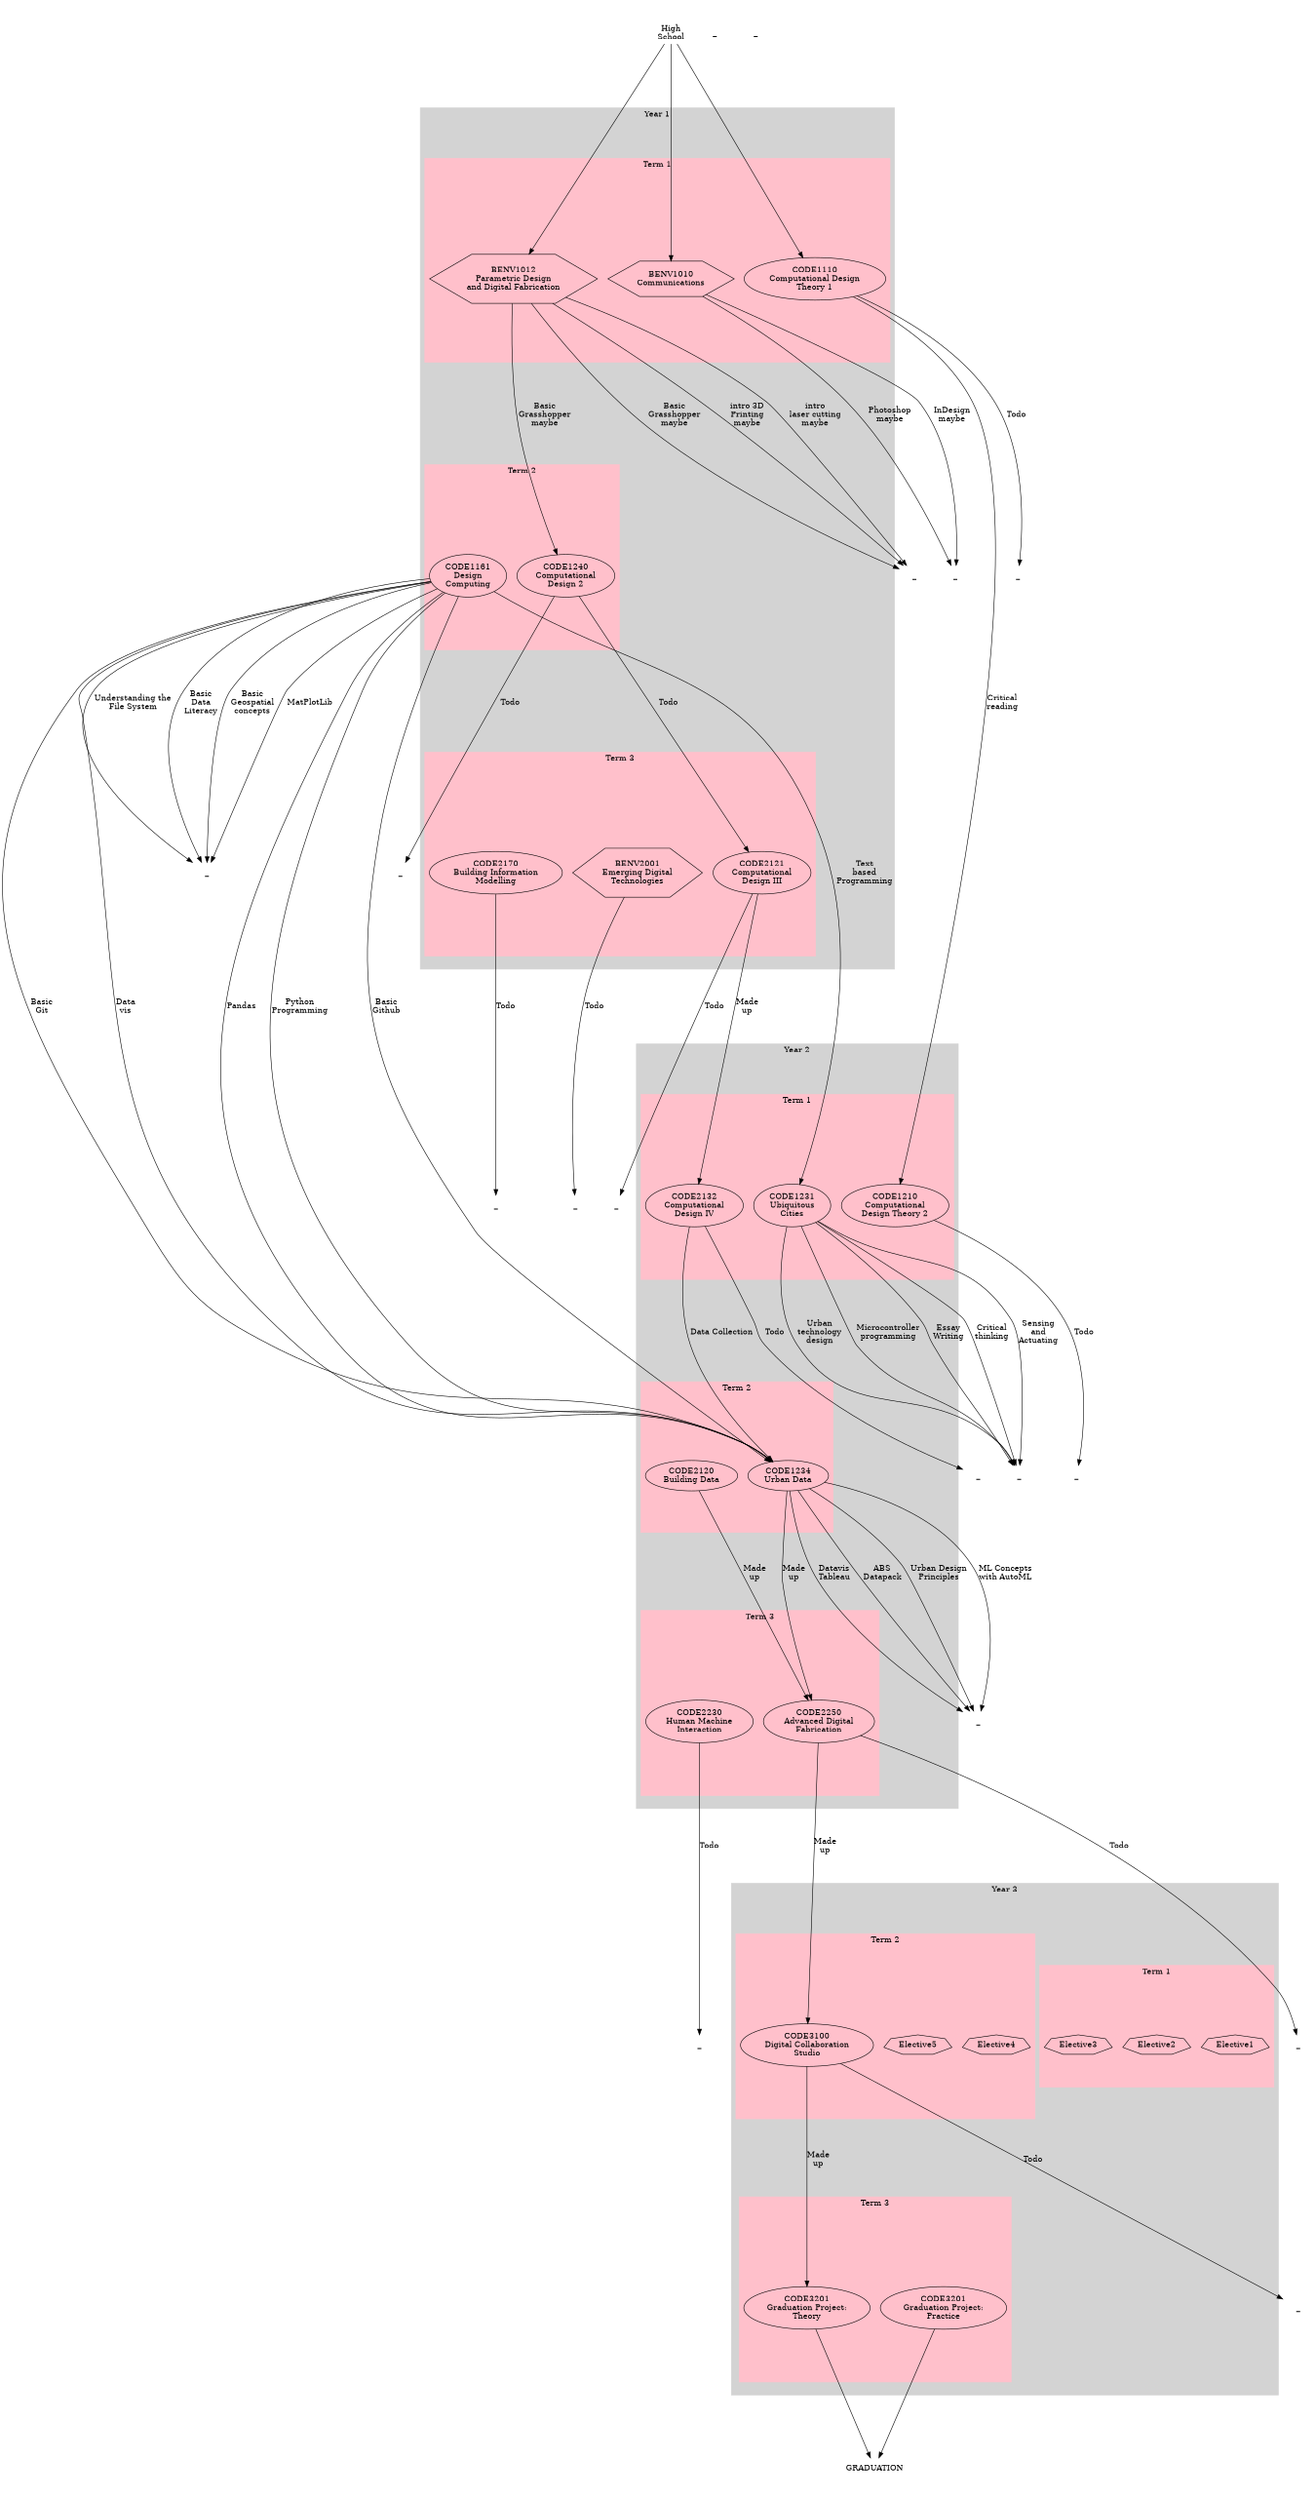 digraph G {
    // rankdir=LR; // Delete the slashes if you prefer this to run left to right
    
    // Spread it out a bit
    // size = "8.33,16.66!"; // 1200x600 at 72px/in, "!" to force
    size = "9,20!"; // 1200x600 at 72px/in, "!" to force
    ratio = "fill"; // see https://graphviz.gitlab.io/_pages/doc/info/attrs.html#d:ratio


    HighSchool [label="High\nSchool" shape=plaintext]
    HighSchool -> BENV1012
    HighSchool -> BENV1010
    HighSchool -> CODE1110
    
    subgraph cluster_y1 {
        label = "Year 1";
        style=filled;
		color=lightgrey;
        subgraph cluster_y1_t1 {
            label = "Term 1";
		    color=pink;
            BENV1012 [label="BENV1012\nParametric Design\nand Digital Fabrication" shape=hexagon]
            BENV1010 [label="BENV1010\nCommunications" shape=hexagon]
            CODE1110 [label="CODE1110\nComputational Design\nTheory 1"]
            rank = same; BENV1012; BENV1010; CODE1110;
          }
          subgraph cluster_y1_t2 {
            label = "Term 2";
            color=pink;
            CODE1240 [label="CODE1240\nComputational\nDesign 2"]
            CODE1161 [label="CODE1161\nDesign\nComputing"]
            rank = same; CODE1240; CODE1161;
          }
          subgraph cluster_y1_t3 {
              label = "Term 3";
              color=pink;
              CODE2121 [label="CODE2121\nComputational\nDesign III"]
              CODE2170 [label="CODE2170\nBuilding Information\nModelling"]
              BENV2001 [label="BENV2001\nEmerging Digital\nTechnologies" shape=hexagon]
              rank = same; CODE2170; CODE2121; BENV2001;
          }
    }

    subgraph cluster_y2 {
        label = "Year 2";
        style=filled;
		color=lightgrey;
        subgraph cluster_y2_t1 {
            label = "Term 1";
            color=pink;
            CODE2132 [label="CODE2132\nComputational\nDesign IV"]
            CODE1210 [label="CODE1210\nComputational\nDesign Theory 2"]
            CODE1231 [label="CODE1231\nUbiquitous\nCities"]
            rank = same; CODE2132; CODE1210; CODE1231;
        }
        subgraph cluster_y2_t2 {
            label = "Term 2";
            color=pink;
            CODE2120 [label="CODE2120\nBuilding Data"]
            CODE1234 [label="CODE1234\nUrban Data"]
            rank = same; CODE2120; CODE1234;
        }
        subgraph cluster_y2_t3 {
            label = "Term 3";
            color=pink;
            CODE2230 [label="CODE2230\nHuman Machine\nInteraction"]
            CODE2250 [label="CODE2250\nAdvanced Digital\nFabrication"]
            rank = same; CODE2230;
        }
    }
    
    subgraph cluster_y3 {
        label = "Year 3";
        style=filled;
		color=lightgrey;
        subgraph cluster_y3_t1 {
            label = "Term 1";
            color=pink;
            Elective1 [shape=septagon]
            Elective2 [shape=septagon]
            Elective3 [shape=septagon]
        }
        subgraph cluster_y3_t2 {
            label = "Term 2";
            color=pink;
            Elective4 [shape=septagon]
            Elective5 [shape=septagon]
            CODE3100 [label="CODE3100\nDigital Collaboration\nStudio"]
        }
        subgraph cluster_y3_t3 {
            label = "Term 3";
            color=pink;
            CODE3201 [label="CODE3201\nGraduation Project:\nTheory"]
            CODE3202 [label="CODE3201\nGraduation Project:\nPractice"]
        }
    }

    subgraph grasshopper {
        label = "Grasshopper"
        color=green;
        
        BENV1012;
        CODE1240;
        CODE2121;

    }

    //Y1T1 skills:
    // Communications intoduces these skills
    dummyBENV1010 [label="_" shape=plaintext] //Placeholder for skills that don't go anywhere yet
    BENV1010 -> dummyBENV1010 [label="InDesign\nmaybe"]
    BENV1010 -> dummyBENV1010 [label="Photoshop\nmaybe"]

    // Parametric Design and Digital Fabrication intoduces these skills
    dummyBENV1012 [label="_" shape=plaintext] //Placeholder for skills that don't go anywhere yet
    BENV1012 -> dummyBENV1012 [label="Basic\nGrasshopper\nmaybe"]
    BENV1012 -> dummyBENV1012 [label="intro 3D\nPrinting\nmaybe"]
    BENV1012 -> dummyBENV1012 [label="intro\nlaser cutting\nmaybe"]
    BENV1012 -> CODE1240 [label="Basic\nGrasshopper\nmaybe"]
    
    dummyCODE1110 [label="_" shape=plaintext]
    CODE1110 -> dummyCODE1110 [label="Todo"]

    //Y1T2 skills
    // Design Computing intoduces these skills
    dummy1161 [label="_" shape=plaintext] //Placeholder for skills that don't go anywhere yet
    CODE1161 -> dummy1161 [label="Basic\nData\nLiteracy"]
    CODE1161 -> dummy1161 [label="Basic\nGeospatial\nconcepts"]
    CODE1161 -> dummy1161 [label="MatPlotLib"]
    CODE1161 -> dummy1161 [label="Understanding the\nFile System"]
    CODE1161 -> CODE1231 [label="Text\nbased\nProgramming"]
    CODE1161 -> CODE1234 [label="Data\nvis"]
    CODE1161 -> CODE1234 [label="Pandas"]
    CODE1161 -> CODE1234 [label="Python\nProgramming"]
    CODE1161 -> CODE1234 [label="Basic\nGithub"]
    CODE1161 -> CODE1234 [label="Basic\nGit"]
    // CODE1161 -> dummy1161 [label="CLO 1\nDemonstrate a synthesis\nof technical and\ntheoretical knowledge of\ndesign computing" color=orange]
    // CODE1161 -> dummy1161 [label="CLO 2\nApply design computing\nin their own design\nprojects and\nprofessional work." color=orange]
    // CODE1161 -> dummy1161 [label="CLO 3\nApply skills in a\ntext based\nprogramming\nlanguage" color=orange]
    // CODE1161 -> dummy1161 [label="CLO 4\nDemonstrate relevant\nverbal and multimedia\ncommunication skills." color=orange]


    
    dummyCODE1240 [label="_" shape=plaintext]
    CODE1240 -> dummyCODE1240 [label="Todo"]
    CODE1240 -> CODE2121 [label="Todo"]
    
    //Y1T3 skills
    dummyCODE2121 [label="_" shape=plaintext]
    CODE2121 -> dummyCODE2121 [label="Todo"]
    dummyCODE2170 [label="_" shape=plaintext]
    CODE2170 -> dummyCODE2170 [label="Todo"]
    dummyBENV2001 [label="_" shape=plaintext]
    BENV2001 -> dummyBENV2001 [label="Todo"]
    
    //Y2T1 skills
    dummyCODE1210 [label="_" shape=plaintext]
    CODE1210 -> dummyCODE1210 [label="Todo"]
    dummyCODE1231 [label="_" shape=plaintext]
    // Ubiquitous Cities intoduces these skills
    dummy1231 [label="_" shape=plaintext]
    CODE1231 -> dummy1231 [label="Microcontroller\nprogramming"]
    CODE1231 -> dummy1231 [label="Essay\nWriting"]
    CODE1231 -> dummy1231 [label="Critical\nthinking"]
    CODE1231 -> dummy1231 [label="Sensing\nand\nActuating"]
    CODE1231 -> dummy1231 [label="Urban\ntechnology\ndesign"]
    dummyCODE2132 [label="_" shape=plaintext]
    CODE2132 -> dummyCODE2132 [label="Todo"]
    CODE2132 -> CODE1234 [label="Data Collection"]
    
    //Y2T2 skills
    dummyCODE1234 [label="_" shape=plaintext]
    CODE1234 -> dummyCODE1234 [label="ML Concepts\nwith AutoML"]
    CODE1234 -> dummyCODE1234 [label="Datavis\nTableau"]
    CODE1234 -> dummyCODE1234 [label="ABS\nDatapack"]
    CODE1234 -> dummyCODE1234 [label="Urban Design\nPrinciples"]
    dummyCODE2120 [label="_" shape=plaintext]
    
    //Y2T3 skills
    dummyCODE2230 [label="_" shape=plaintext]
    CODE2230 -> dummyCODE2230 [label="Todo"]
    dummyCODE2250 [label="_" shape=plaintext]
    CODE2250 -> dummyCODE2250 [label="Todo"]
    
    //Y3T1 skills
    dummyCODE3100 [label="_" shape=plaintext]
    CODE3100 -> dummyCODE3100 [label="Todo"]
    
    //Y3T2 skills

    //Y3T3 skills


    // Mostly here to hold the structure until it's more filled in
    CODE1110 -> CODE1210 [label="Critical\nreading"]
    CODE2121 -> CODE2132 [label="Made\nup"]
    CODE2120 -> CODE2250 [label="Made\nup"]
    CODE1234 -> CODE2250 [label="Made\nup"]

    
    //Make the knowledgebank. Eventually this will be WAY less significant
    // knowledgeBank [shape=plaintext]
    // dummy1161 -> knowledgeBank
    // dummy1231 -> knowledgeBank
    // dummyBENV1010 -> knowledgeBank
    // dummyBENV1012 -> knowledgeBank
    // dummyBENV2001 -> knowledgeBank
    // dummyCODE1110 -> knowledgeBank
    // dummyCODE1210 -> knowledgeBank
    // dummyCODE1231 -> knowledgeBank
    // dummyCODE1234 -> knowledgeBank   // All commented out because it makes a total mess
    // dummyCODE1240 -> knowledgeBank
    // dummyCODE2120 -> knowledgeBank
    // dummyCODE2121 -> knowledgeBank
    // dummyCODE2132 -> knowledgeBank
    // dummyCODE2170 -> knowledgeBank
    // dummyCODE2230 -> knowledgeBank
    // dummyCODE2250 -> knowledgeBank
    // dummyCODE3100 -> knowledgeBank
    // dummyCODE3201 -> knowledgeBank
    // dummyCODE3202 -> knowledgeBank
    // knowledgeBank -> CODE3202
    // knowledgeBank -> CODE3201

    GRADUATION [shape=plaintext]
    CODE2250 -> CODE3100 [label="Made\nup"]
    CODE3100 -> CODE3201 [label="Made\nup"]
    CODE3202 -> GRADUATION
    CODE3201 -> GRADUATION
}
